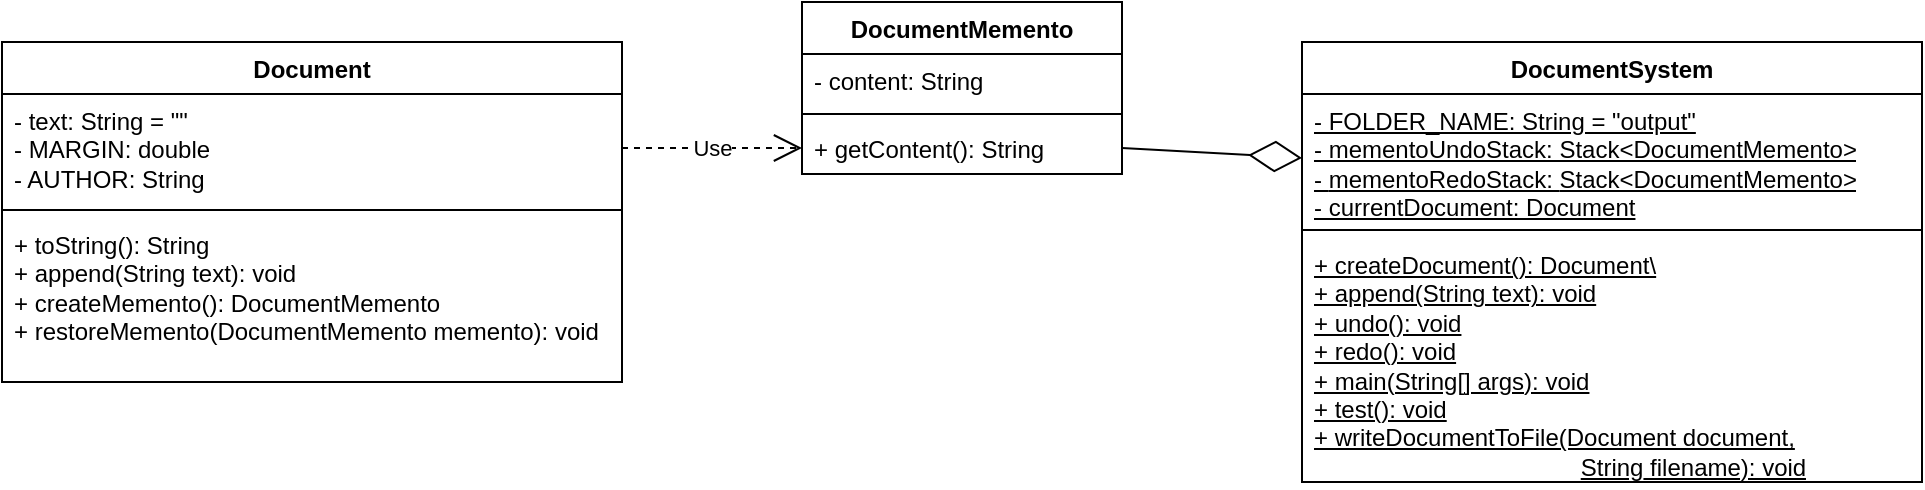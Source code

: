 <mxfile version="24.7.8">
  <diagram id="C5RBs43oDa-KdzZeNtuy" name="Page-1">
    <mxGraphModel dx="1927" dy="1378" grid="1" gridSize="10" guides="1" tooltips="1" connect="1" arrows="1" fold="1" page="1" pageScale="1" pageWidth="827" pageHeight="1169" math="0" shadow="0">
      <root>
        <mxCell id="WIyWlLk6GJQsqaUBKTNV-0" />
        <mxCell id="WIyWlLk6GJQsqaUBKTNV-1" parent="WIyWlLk6GJQsqaUBKTNV-0" />
        <mxCell id="rKWmMmvDXYoMBtS0ijZ0-0" value="DocumentMemento" style="swimlane;fontStyle=1;align=center;verticalAlign=top;childLayout=stackLayout;horizontal=1;startSize=26;horizontalStack=0;resizeParent=1;resizeParentMax=0;resizeLast=0;collapsible=1;marginBottom=0;whiteSpace=wrap;html=1;" vertex="1" parent="WIyWlLk6GJQsqaUBKTNV-1">
          <mxGeometry x="360" y="160" width="160" height="86" as="geometry" />
        </mxCell>
        <mxCell id="rKWmMmvDXYoMBtS0ijZ0-1" value="- content: String" style="text;strokeColor=none;fillColor=none;align=left;verticalAlign=top;spacingLeft=4;spacingRight=4;overflow=hidden;rotatable=0;points=[[0,0.5],[1,0.5]];portConstraint=eastwest;whiteSpace=wrap;html=1;" vertex="1" parent="rKWmMmvDXYoMBtS0ijZ0-0">
          <mxGeometry y="26" width="160" height="26" as="geometry" />
        </mxCell>
        <mxCell id="rKWmMmvDXYoMBtS0ijZ0-2" value="" style="line;strokeWidth=1;fillColor=none;align=left;verticalAlign=middle;spacingTop=-1;spacingLeft=3;spacingRight=3;rotatable=0;labelPosition=right;points=[];portConstraint=eastwest;strokeColor=inherit;" vertex="1" parent="rKWmMmvDXYoMBtS0ijZ0-0">
          <mxGeometry y="52" width="160" height="8" as="geometry" />
        </mxCell>
        <mxCell id="rKWmMmvDXYoMBtS0ijZ0-3" value="+ getContent(): String" style="text;strokeColor=none;fillColor=none;align=left;verticalAlign=top;spacingLeft=4;spacingRight=4;overflow=hidden;rotatable=0;points=[[0,0.5],[1,0.5]];portConstraint=eastwest;whiteSpace=wrap;html=1;" vertex="1" parent="rKWmMmvDXYoMBtS0ijZ0-0">
          <mxGeometry y="60" width="160" height="26" as="geometry" />
        </mxCell>
        <mxCell id="rKWmMmvDXYoMBtS0ijZ0-4" value="Document" style="swimlane;fontStyle=1;align=center;verticalAlign=top;childLayout=stackLayout;horizontal=1;startSize=26;horizontalStack=0;resizeParent=1;resizeParentMax=0;resizeLast=0;collapsible=1;marginBottom=0;whiteSpace=wrap;html=1;" vertex="1" parent="WIyWlLk6GJQsqaUBKTNV-1">
          <mxGeometry x="-40" y="180" width="310" height="170" as="geometry" />
        </mxCell>
        <mxCell id="rKWmMmvDXYoMBtS0ijZ0-5" value="- text: String = &quot;&quot;&lt;div&gt;- MARGIN: double&lt;/div&gt;&lt;div&gt;- AUTHOR: String&lt;/div&gt;" style="text;strokeColor=none;fillColor=none;align=left;verticalAlign=top;spacingLeft=4;spacingRight=4;overflow=hidden;rotatable=0;points=[[0,0.5],[1,0.5]];portConstraint=eastwest;whiteSpace=wrap;html=1;" vertex="1" parent="rKWmMmvDXYoMBtS0ijZ0-4">
          <mxGeometry y="26" width="310" height="54" as="geometry" />
        </mxCell>
        <mxCell id="rKWmMmvDXYoMBtS0ijZ0-6" value="" style="line;strokeWidth=1;fillColor=none;align=left;verticalAlign=middle;spacingTop=-1;spacingLeft=3;spacingRight=3;rotatable=0;labelPosition=right;points=[];portConstraint=eastwest;strokeColor=inherit;" vertex="1" parent="rKWmMmvDXYoMBtS0ijZ0-4">
          <mxGeometry y="80" width="310" height="8" as="geometry" />
        </mxCell>
        <mxCell id="rKWmMmvDXYoMBtS0ijZ0-7" value="+ toString(): String&lt;div&gt;+ append(String text): void&lt;/div&gt;&lt;div&gt;+ createMemento(): DocumentMemento&lt;/div&gt;&lt;div&gt;+ restoreMemento(DocumentMemento memento): void&lt;/div&gt;" style="text;strokeColor=none;fillColor=none;align=left;verticalAlign=top;spacingLeft=4;spacingRight=4;overflow=hidden;rotatable=0;points=[[0,0.5],[1,0.5]];portConstraint=eastwest;whiteSpace=wrap;html=1;" vertex="1" parent="rKWmMmvDXYoMBtS0ijZ0-4">
          <mxGeometry y="88" width="310" height="82" as="geometry" />
        </mxCell>
        <mxCell id="rKWmMmvDXYoMBtS0ijZ0-8" value="DocumentSystem" style="swimlane;fontStyle=1;align=center;verticalAlign=top;childLayout=stackLayout;horizontal=1;startSize=26;horizontalStack=0;resizeParent=1;resizeParentMax=0;resizeLast=0;collapsible=1;marginBottom=0;whiteSpace=wrap;html=1;" vertex="1" parent="WIyWlLk6GJQsqaUBKTNV-1">
          <mxGeometry x="610" y="180" width="310" height="220" as="geometry" />
        </mxCell>
        <mxCell id="rKWmMmvDXYoMBtS0ijZ0-9" value="&lt;u&gt;- FOLDER_NAME: String = &quot;output&quot;&lt;/u&gt;&lt;div&gt;&lt;u&gt;- mementoUndoStack: Stack&amp;lt;DocumentMemento&amp;gt;&lt;/u&gt;&lt;/div&gt;&lt;div&gt;&lt;u&gt;-&amp;nbsp;&lt;span style=&quot;background-color: initial;&quot;&gt;mementoRedoStack:&amp;nbsp;&lt;/span&gt;&lt;span style=&quot;background-color: initial;&quot;&gt;Stack&amp;lt;DocumentMemento&amp;gt;&lt;/span&gt;&lt;/u&gt;&lt;/div&gt;&lt;div&gt;&lt;span style=&quot;background-color: initial;&quot;&gt;&lt;u&gt;- currentDocument: Document&lt;/u&gt;&lt;/span&gt;&lt;/div&gt;&lt;div&gt;&lt;span style=&quot;background-color: initial;&quot;&gt;&lt;br&gt;&lt;/span&gt;&lt;/div&gt;" style="text;strokeColor=none;fillColor=none;align=left;verticalAlign=top;spacingLeft=4;spacingRight=4;overflow=hidden;rotatable=0;points=[[0,0.5],[1,0.5]];portConstraint=eastwest;whiteSpace=wrap;html=1;" vertex="1" parent="rKWmMmvDXYoMBtS0ijZ0-8">
          <mxGeometry y="26" width="310" height="64" as="geometry" />
        </mxCell>
        <mxCell id="rKWmMmvDXYoMBtS0ijZ0-10" value="" style="line;strokeWidth=1;fillColor=none;align=left;verticalAlign=middle;spacingTop=-1;spacingLeft=3;spacingRight=3;rotatable=0;labelPosition=right;points=[];portConstraint=eastwest;strokeColor=inherit;" vertex="1" parent="rKWmMmvDXYoMBtS0ijZ0-8">
          <mxGeometry y="90" width="310" height="8" as="geometry" />
        </mxCell>
        <mxCell id="rKWmMmvDXYoMBtS0ijZ0-11" value="&lt;u&gt;+ createDocument(): Document\&lt;/u&gt;&lt;div&gt;&lt;u&gt;+ append(String text): void&lt;/u&gt;&lt;/div&gt;&lt;div&gt;&lt;u&gt;+ undo(): void&lt;/u&gt;&lt;/div&gt;&lt;div&gt;&lt;u&gt;+ redo(): void&lt;/u&gt;&lt;/div&gt;&lt;div&gt;&lt;u&gt;+ main(String[] args): void&lt;/u&gt;&lt;/div&gt;&lt;div&gt;&lt;u&gt;+ test(): void&lt;/u&gt;&lt;/div&gt;&lt;div&gt;&lt;u&gt;+ writeDocumentToFile(Document document,&lt;/u&gt;&lt;/div&gt;&lt;div&gt;&lt;u&gt;&lt;span style=&quot;white-space: pre;&quot;&gt;&#x9;&lt;/span&gt;&lt;span style=&quot;white-space: pre;&quot;&gt;&#x9;&lt;/span&gt;&lt;span style=&quot;white-space: pre;&quot;&gt;&#x9;&lt;/span&gt;&lt;span style=&quot;white-space: pre;&quot;&gt;&#x9;&lt;span style=&quot;white-space: pre;&quot;&gt;&#x9;&lt;/span&gt;String&lt;/span&gt;&amp;nbsp;filename): void&lt;/u&gt;&lt;br&gt;&lt;/div&gt;" style="text;strokeColor=none;fillColor=none;align=left;verticalAlign=top;spacingLeft=4;spacingRight=4;overflow=hidden;rotatable=0;points=[[0,0.5],[1,0.5]];portConstraint=eastwest;whiteSpace=wrap;html=1;" vertex="1" parent="rKWmMmvDXYoMBtS0ijZ0-8">
          <mxGeometry y="98" width="310" height="122" as="geometry" />
        </mxCell>
        <mxCell id="rKWmMmvDXYoMBtS0ijZ0-12" value="" style="endArrow=diamondThin;endFill=0;endSize=24;html=1;rounded=0;entryX=0;entryY=0.5;entryDx=0;entryDy=0;exitX=1;exitY=0.5;exitDx=0;exitDy=0;" edge="1" parent="WIyWlLk6GJQsqaUBKTNV-1" source="rKWmMmvDXYoMBtS0ijZ0-3" target="rKWmMmvDXYoMBtS0ijZ0-9">
          <mxGeometry width="160" relative="1" as="geometry">
            <mxPoint x="360" y="370" as="sourcePoint" />
            <mxPoint x="520" y="370" as="targetPoint" />
          </mxGeometry>
        </mxCell>
        <mxCell id="rKWmMmvDXYoMBtS0ijZ0-13" value="Use" style="endArrow=open;endSize=12;dashed=1;html=1;rounded=0;exitX=1;exitY=0.5;exitDx=0;exitDy=0;entryX=0;entryY=0.5;entryDx=0;entryDy=0;" edge="1" parent="WIyWlLk6GJQsqaUBKTNV-1" source="rKWmMmvDXYoMBtS0ijZ0-5" target="rKWmMmvDXYoMBtS0ijZ0-3">
          <mxGeometry width="160" relative="1" as="geometry">
            <mxPoint x="180" y="330" as="sourcePoint" />
            <mxPoint x="340" y="330" as="targetPoint" />
          </mxGeometry>
        </mxCell>
      </root>
    </mxGraphModel>
  </diagram>
</mxfile>

